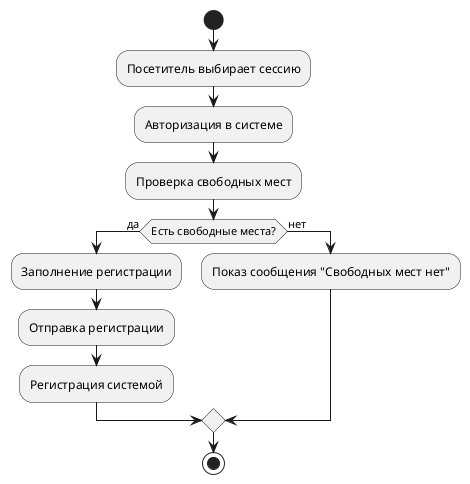 @startuml
start
:Посетитель выбирает сессию;
:Авторизация в системе;
:Проверка свободных мест;
if (Есть свободные места?) then (да)
    :Заполнение регистрации;
    :Отправка регистрации;
    :Регистрация системой;
else (нет)
    :Показ сообщения "Свободных мест нет";
endif
stop
@enduml
